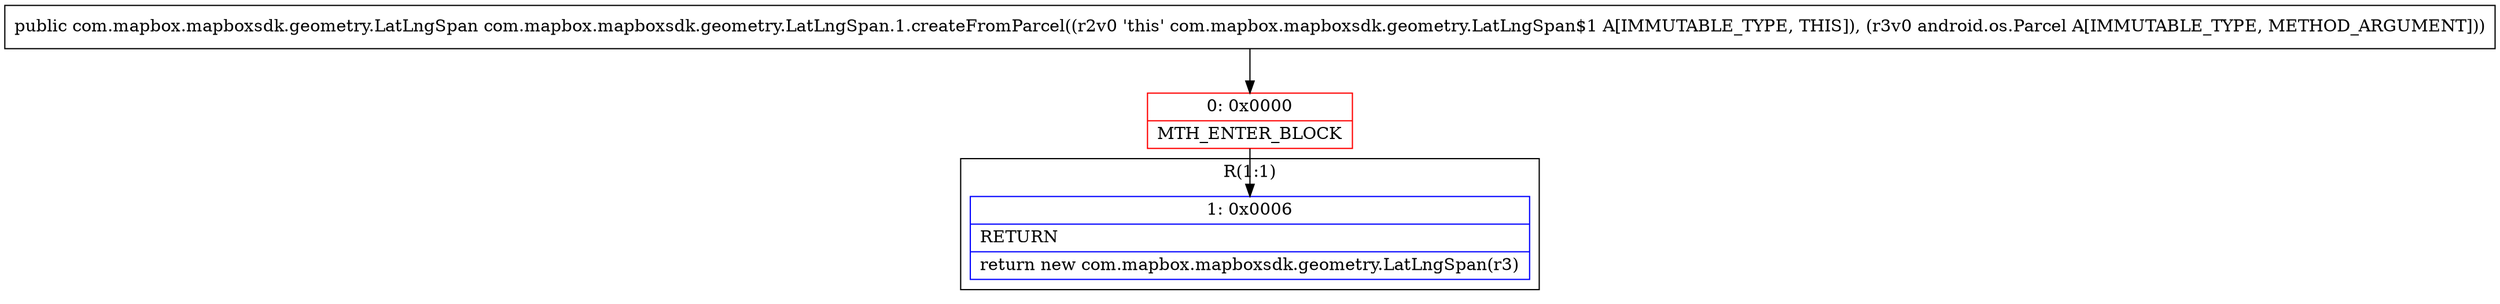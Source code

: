 digraph "CFG forcom.mapbox.mapboxsdk.geometry.LatLngSpan.1.createFromParcel(Landroid\/os\/Parcel;)Lcom\/mapbox\/mapboxsdk\/geometry\/LatLngSpan;" {
subgraph cluster_Region_807516415 {
label = "R(1:1)";
node [shape=record,color=blue];
Node_1 [shape=record,label="{1\:\ 0x0006|RETURN\l|return new com.mapbox.mapboxsdk.geometry.LatLngSpan(r3)\l}"];
}
Node_0 [shape=record,color=red,label="{0\:\ 0x0000|MTH_ENTER_BLOCK\l}"];
MethodNode[shape=record,label="{public com.mapbox.mapboxsdk.geometry.LatLngSpan com.mapbox.mapboxsdk.geometry.LatLngSpan.1.createFromParcel((r2v0 'this' com.mapbox.mapboxsdk.geometry.LatLngSpan$1 A[IMMUTABLE_TYPE, THIS]), (r3v0 android.os.Parcel A[IMMUTABLE_TYPE, METHOD_ARGUMENT])) }"];
MethodNode -> Node_0;
Node_0 -> Node_1;
}

